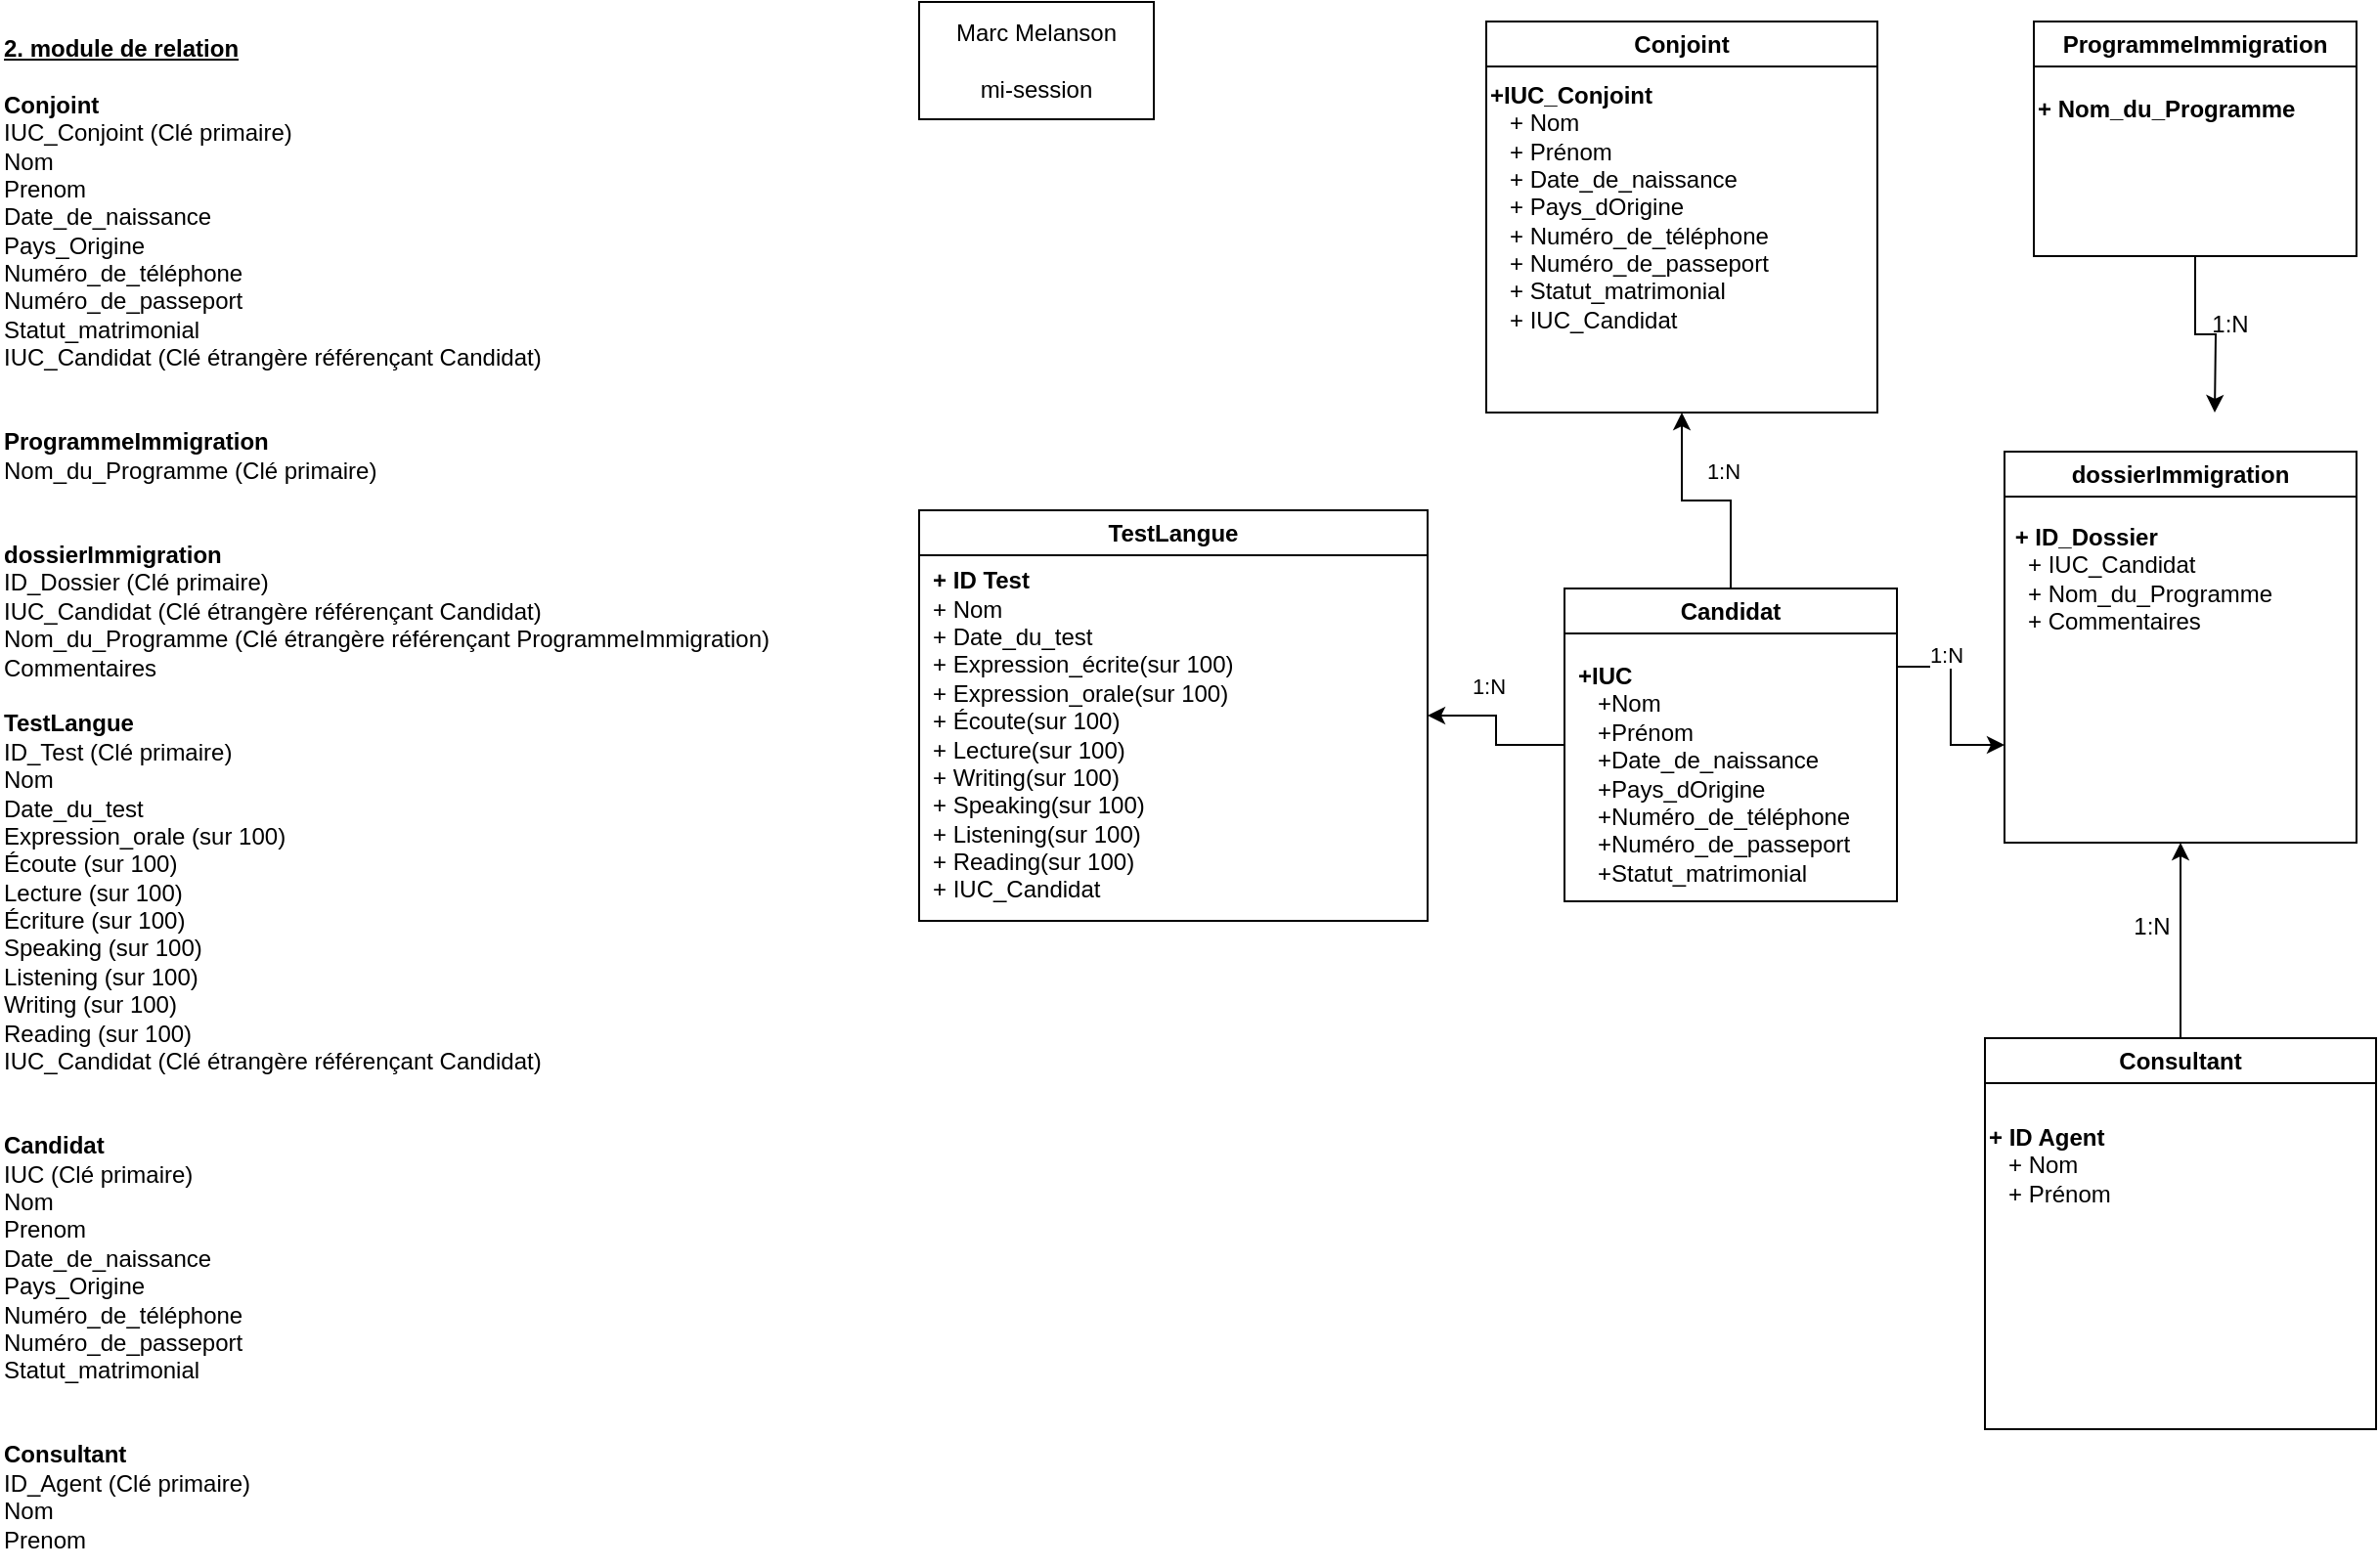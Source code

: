 <mxfile version="23.1.4" type="github">
  <diagram name="Page-1" id="j6gaB9ZwWaKEjjKQ21FU">
    <mxGraphModel dx="1984" dy="654" grid="1" gridSize="10" guides="1" tooltips="1" connect="1" arrows="1" fold="1" page="1" pageScale="1" pageWidth="850" pageHeight="1100" math="0" shadow="0">
      <root>
        <mxCell id="0" />
        <mxCell id="1" parent="0" />
        <mxCell id="Mq75wvSU8-o3wIUoxBFN-47" style="edgeStyle=orthogonalEdgeStyle;rounded=0;orthogonalLoop=1;jettySize=auto;html=1;" edge="1" parent="1" source="Mq75wvSU8-o3wIUoxBFN-12">
          <mxGeometry relative="1" as="geometry">
            <mxPoint x="672.5" y="220" as="targetPoint" />
          </mxGeometry>
        </mxCell>
        <mxCell id="Mq75wvSU8-o3wIUoxBFN-12" value="ProgrammeImmigration" style="swimlane;whiteSpace=wrap;html=1;startSize=23;" vertex="1" parent="1">
          <mxGeometry x="580" y="20" width="165" height="120" as="geometry" />
        </mxCell>
        <mxCell id="Mq75wvSU8-o3wIUoxBFN-13" value="&lt;b&gt;+ Nom_du_Programme&lt;/b&gt;" style="text;html=1;align=left;verticalAlign=middle;resizable=0;points=[];autosize=1;strokeColor=none;fillColor=none;" vertex="1" parent="Mq75wvSU8-o3wIUoxBFN-12">
          <mxGeometry y="30" width="160" height="30" as="geometry" />
        </mxCell>
        <mxCell id="Mq75wvSU8-o3wIUoxBFN-43" style="edgeStyle=orthogonalEdgeStyle;rounded=0;orthogonalLoop=1;jettySize=auto;html=1;exitX=0.5;exitY=0;exitDx=0;exitDy=0;entryX=0.5;entryY=1;entryDx=0;entryDy=0;" edge="1" parent="1" source="Mq75wvSU8-o3wIUoxBFN-17" target="Mq75wvSU8-o3wIUoxBFN-26">
          <mxGeometry relative="1" as="geometry" />
        </mxCell>
        <mxCell id="Mq75wvSU8-o3wIUoxBFN-49" value="1:N" style="edgeLabel;html=1;align=center;verticalAlign=middle;resizable=0;points=[];" vertex="1" connectable="0" parent="Mq75wvSU8-o3wIUoxBFN-43">
          <mxGeometry x="-0.084" y="1" relative="1" as="geometry">
            <mxPoint x="3" y="-16" as="offset" />
          </mxGeometry>
        </mxCell>
        <mxCell id="Mq75wvSU8-o3wIUoxBFN-44" style="edgeStyle=orthogonalEdgeStyle;rounded=0;orthogonalLoop=1;jettySize=auto;html=1;exitX=0;exitY=0.5;exitDx=0;exitDy=0;entryX=1;entryY=0.5;entryDx=0;entryDy=0;" edge="1" parent="1" source="Mq75wvSU8-o3wIUoxBFN-17" target="Mq75wvSU8-o3wIUoxBFN-27">
          <mxGeometry relative="1" as="geometry" />
        </mxCell>
        <mxCell id="Mq75wvSU8-o3wIUoxBFN-50" value="1:N" style="edgeLabel;html=1;align=center;verticalAlign=middle;resizable=0;points=[];" vertex="1" connectable="0" parent="Mq75wvSU8-o3wIUoxBFN-44">
          <mxGeometry x="0.286" y="-1" relative="1" as="geometry">
            <mxPoint y="-14" as="offset" />
          </mxGeometry>
        </mxCell>
        <mxCell id="Mq75wvSU8-o3wIUoxBFN-46" style="edgeStyle=orthogonalEdgeStyle;rounded=0;orthogonalLoop=1;jettySize=auto;html=1;exitX=1;exitY=0.25;exitDx=0;exitDy=0;entryX=0;entryY=0.75;entryDx=0;entryDy=0;" edge="1" parent="1" source="Mq75wvSU8-o3wIUoxBFN-17" target="Mq75wvSU8-o3wIUoxBFN-35">
          <mxGeometry relative="1" as="geometry" />
        </mxCell>
        <mxCell id="Mq75wvSU8-o3wIUoxBFN-51" value="1:N" style="edgeLabel;html=1;align=center;verticalAlign=middle;resizable=0;points=[];" vertex="1" connectable="0" parent="Mq75wvSU8-o3wIUoxBFN-46">
          <mxGeometry x="-0.425" y="4" relative="1" as="geometry">
            <mxPoint x="-7" y="-6" as="offset" />
          </mxGeometry>
        </mxCell>
        <mxCell id="Mq75wvSU8-o3wIUoxBFN-17" value="Candidat" style="swimlane;whiteSpace=wrap;html=1;" vertex="1" parent="1">
          <mxGeometry x="340" y="310" width="170" height="160" as="geometry" />
        </mxCell>
        <mxCell id="Mq75wvSU8-o3wIUoxBFN-25" value="&lt;div&gt;&lt;b&gt;+IUC&lt;/b&gt;&lt;/div&gt;&lt;div&gt;&amp;nbsp; &amp;nbsp;+Nom&lt;/div&gt;&lt;div&gt;&amp;nbsp; &amp;nbsp;+Prénom&lt;/div&gt;&lt;div&gt;&amp;nbsp; &amp;nbsp;+Date_de_naissance&lt;/div&gt;&lt;div&gt;&amp;nbsp; &amp;nbsp;+Pays_dOrigine&lt;/div&gt;&lt;div&gt;&amp;nbsp; &amp;nbsp;+Numéro_de_téléphone&lt;/div&gt;&lt;div&gt;&amp;nbsp; &amp;nbsp;+Numéro_de_passeport&lt;/div&gt;&lt;div&gt;&amp;nbsp; &amp;nbsp;+Statut_matrimonial&lt;/div&gt;" style="text;html=1;align=left;verticalAlign=middle;resizable=0;points=[];autosize=1;strokeColor=none;fillColor=none;" vertex="1" parent="Mq75wvSU8-o3wIUoxBFN-17">
          <mxGeometry x="5" y="30" width="160" height="130" as="geometry" />
        </mxCell>
        <mxCell id="Mq75wvSU8-o3wIUoxBFN-26" value="Conjoint" style="swimlane;whiteSpace=wrap;html=1;" vertex="1" parent="1">
          <mxGeometry x="300" y="20" width="200" height="200" as="geometry" />
        </mxCell>
        <mxCell id="Mq75wvSU8-o3wIUoxBFN-33" value="&lt;div&gt;&lt;b&gt;+IUC_Conjoint&lt;/b&gt;&lt;/div&gt;&lt;div&gt;&amp;nbsp; &amp;nbsp;+ Nom&lt;/div&gt;&lt;div&gt;&amp;nbsp; &amp;nbsp;+ Prénom&lt;/div&gt;&lt;div&gt;&amp;nbsp; &amp;nbsp;+ Date_de_naissance&lt;/div&gt;&lt;div&gt;&amp;nbsp; &amp;nbsp;+ Pays_dOrigine&lt;/div&gt;&lt;div&gt;&amp;nbsp; &amp;nbsp;+ Numéro_de_téléphone&lt;/div&gt;&lt;div&gt;&amp;nbsp; &amp;nbsp;+ Numéro_de_passeport&lt;/div&gt;&lt;div&gt;&amp;nbsp; &amp;nbsp;+ Statut_matrimonial&lt;/div&gt;&lt;div&gt;&amp;nbsp; &amp;nbsp;+ IUC_Candidat&lt;/div&gt;" style="text;html=1;align=left;verticalAlign=middle;resizable=0;points=[];autosize=1;strokeColor=none;fillColor=none;" vertex="1" parent="Mq75wvSU8-o3wIUoxBFN-26">
          <mxGeometry y="25" width="170" height="140" as="geometry" />
        </mxCell>
        <mxCell id="Mq75wvSU8-o3wIUoxBFN-27" value="TestLangue" style="swimlane;whiteSpace=wrap;html=1;" vertex="1" parent="1">
          <mxGeometry x="10" y="270" width="260" height="210" as="geometry" />
        </mxCell>
        <mxCell id="Mq75wvSU8-o3wIUoxBFN-28" value="&lt;div&gt;&amp;nbsp; &amp;nbsp;&lt;b&gt;+ ID Test&lt;/b&gt;&lt;/div&gt;&lt;div&gt;&amp;nbsp; &amp;nbsp;+ Nom&lt;/div&gt;&lt;div&gt;&amp;nbsp; &amp;nbsp;+ Date_du_test&lt;/div&gt;&lt;div&gt;&amp;nbsp; &amp;nbsp;+ Expression_écrite(sur 100)&lt;/div&gt;&lt;div&gt;&amp;nbsp; &amp;nbsp;+ Expression_orale(sur 100)&lt;/div&gt;&lt;div&gt;&amp;nbsp; &amp;nbsp;+ Écoute(sur 100)&lt;/div&gt;&lt;div&gt;&amp;nbsp; &amp;nbsp;+ Lecture(sur 100)&lt;/div&gt;&lt;div&gt;&amp;nbsp; &amp;nbsp;+ Writing(sur 100)&lt;/div&gt;&lt;div&gt;&amp;nbsp; &amp;nbsp;+ Speaking(sur 100)&lt;/div&gt;&lt;div&gt;&amp;nbsp; &amp;nbsp;+ Listening(sur 100)&lt;/div&gt;&lt;div&gt;&amp;nbsp; &amp;nbsp;+ Reading(sur 100)&lt;/div&gt;&lt;div&gt;&amp;nbsp; &amp;nbsp;+ IUC_Candidat&lt;/div&gt;" style="text;html=1;align=left;verticalAlign=middle;resizable=0;points=[];autosize=1;strokeColor=none;fillColor=none;" vertex="1" parent="Mq75wvSU8-o3wIUoxBFN-27">
          <mxGeometry x="-5" y="20" width="190" height="190" as="geometry" />
        </mxCell>
        <mxCell id="Mq75wvSU8-o3wIUoxBFN-48" style="edgeStyle=orthogonalEdgeStyle;rounded=0;orthogonalLoop=1;jettySize=auto;html=1;entryX=0.5;entryY=1;entryDx=0;entryDy=0;" edge="1" parent="1" source="Mq75wvSU8-o3wIUoxBFN-29" target="Mq75wvSU8-o3wIUoxBFN-35">
          <mxGeometry relative="1" as="geometry" />
        </mxCell>
        <mxCell id="Mq75wvSU8-o3wIUoxBFN-29" value="Consultant" style="swimlane;whiteSpace=wrap;html=1;" vertex="1" parent="1">
          <mxGeometry x="555" y="540" width="200" height="200" as="geometry" />
        </mxCell>
        <mxCell id="Mq75wvSU8-o3wIUoxBFN-30" value="&lt;div&gt;&lt;b&gt;+ ID Agent&lt;/b&gt;&lt;/div&gt;&lt;div&gt;&amp;nbsp; &amp;nbsp;+ Nom&lt;/div&gt;&lt;div&gt;&amp;nbsp; &amp;nbsp;+ Prénom&lt;/div&gt;" style="text;html=1;align=left;verticalAlign=middle;resizable=0;points=[];autosize=1;strokeColor=none;fillColor=none;" vertex="1" parent="Mq75wvSU8-o3wIUoxBFN-29">
          <mxGeometry y="35" width="90" height="60" as="geometry" />
        </mxCell>
        <mxCell id="Mq75wvSU8-o3wIUoxBFN-35" value=" dossierImmigration" style="swimlane;whiteSpace=wrap;html=1;" vertex="1" parent="1">
          <mxGeometry x="565" y="240" width="180" height="200" as="geometry" />
        </mxCell>
        <mxCell id="Mq75wvSU8-o3wIUoxBFN-36" value="&lt;div&gt;&amp;nbsp;&lt;b&gt;+ ID_Dossier&amp;nbsp;&lt;/b&gt;&lt;/div&gt;&lt;div&gt;&amp;nbsp; &amp;nbsp;+ IUC_Candidat&amp;nbsp;&lt;/div&gt;&lt;div&gt;&amp;nbsp; &amp;nbsp;+ Nom_du_Programme&amp;nbsp;&lt;/div&gt;&lt;div&gt;&amp;nbsp; &amp;nbsp;+ Commentaires&lt;/div&gt;" style="text;html=1;align=left;verticalAlign=middle;resizable=0;points=[];autosize=1;strokeColor=none;fillColor=none;" vertex="1" parent="Mq75wvSU8-o3wIUoxBFN-35">
          <mxGeometry y="30" width="160" height="70" as="geometry" />
        </mxCell>
        <mxCell id="Mq75wvSU8-o3wIUoxBFN-52" value="1:N" style="text;html=1;align=center;verticalAlign=middle;resizable=0;points=[];autosize=1;strokeColor=none;fillColor=none;" vertex="1" parent="1">
          <mxGeometry x="660" y="160" width="40" height="30" as="geometry" />
        </mxCell>
        <mxCell id="Mq75wvSU8-o3wIUoxBFN-54" value="Marc Melanson&lt;br&gt;&lt;br&gt;mi-session" style="rounded=0;whiteSpace=wrap;html=1;" vertex="1" parent="1">
          <mxGeometry x="10" y="10" width="120" height="60" as="geometry" />
        </mxCell>
        <mxCell id="Mq75wvSU8-o3wIUoxBFN-57" value="1:N" style="text;html=1;align=center;verticalAlign=middle;resizable=0;points=[];autosize=1;strokeColor=none;fillColor=none;" vertex="1" parent="1">
          <mxGeometry x="620" y="468" width="40" height="30" as="geometry" />
        </mxCell>
        <mxCell id="Mq75wvSU8-o3wIUoxBFN-59" value="&lt;div&gt;&lt;b style=&quot;background-color: initial;&quot;&gt;&lt;u&gt;2. module de relation&lt;/u&gt;&lt;/b&gt;&lt;br&gt;&lt;/div&gt;&lt;div&gt;&lt;br&gt;&lt;/div&gt;&lt;div&gt;&lt;b&gt;Conjoint&lt;/b&gt;&lt;/div&gt;&lt;div&gt;IUC_Conjoint (Clé primaire)&lt;/div&gt;&lt;div&gt;Nom&lt;/div&gt;&lt;div&gt;Prenom&lt;/div&gt;&lt;div&gt;Date_de_naissance&lt;/div&gt;&lt;div&gt;Pays_Origine&lt;/div&gt;&lt;div&gt;Numéro_de_téléphone&lt;/div&gt;&lt;div&gt;Numéro_de_passeport&lt;/div&gt;&lt;div&gt;Statut_matrimonial&lt;/div&gt;&lt;div&gt;IUC_Candidat (Clé étrangère référençant Candidat)&lt;/div&gt;&lt;div&gt;&lt;br&gt;&lt;/div&gt;&lt;div&gt;&lt;br&gt;&lt;/div&gt;&lt;div&gt;&lt;b&gt;ProgrammeImmigration&lt;/b&gt;&lt;/div&gt;&lt;div&gt;Nom_du_Programme (Clé primaire)&lt;/div&gt;&lt;div&gt;&lt;br&gt;&lt;/div&gt;&lt;div&gt;&lt;br&gt;&lt;/div&gt;&lt;div&gt;&lt;b&gt;dossierImmigration&lt;/b&gt;&lt;/div&gt;&lt;div&gt;ID_Dossier (Clé primaire)&lt;/div&gt;&lt;div&gt;IUC_Candidat (Clé étrangère référençant Candidat)&lt;/div&gt;&lt;div&gt;Nom_du_Programme (Clé étrangère référençant ProgrammeImmigration)&lt;/div&gt;&lt;div&gt;Commentaires&lt;/div&gt;&lt;div&gt;&lt;br&gt;&lt;/div&gt;&lt;div&gt;&lt;b&gt;TestLangue&lt;/b&gt;&lt;/div&gt;&lt;div&gt;ID_Test (Clé primaire)&lt;/div&gt;&lt;div&gt;Nom&lt;/div&gt;&lt;div&gt;Date_du_test&lt;/div&gt;&lt;div&gt;Expression_orale (sur 100)&lt;/div&gt;&lt;div&gt;Écoute (sur 100)&lt;/div&gt;&lt;div&gt;Lecture (sur 100)&lt;/div&gt;&lt;div&gt;Écriture (sur 100)&lt;/div&gt;&lt;div&gt;Speaking (sur 100)&lt;/div&gt;&lt;div&gt;Listening (sur 100)&lt;/div&gt;&lt;div&gt;Writing (sur 100)&lt;/div&gt;&lt;div&gt;Reading (sur 100)&lt;/div&gt;&lt;div&gt;IUC_Candidat (Clé étrangère référençant Candidat)&lt;/div&gt;&lt;div&gt;&lt;br&gt;&lt;/div&gt;&lt;div&gt;&lt;br&gt;&lt;/div&gt;&lt;div&gt;&lt;b&gt;Candidat&lt;/b&gt;&lt;/div&gt;&lt;div&gt;IUC (Clé primaire)&lt;/div&gt;&lt;div&gt;Nom&lt;/div&gt;&lt;div&gt;Prenom&lt;/div&gt;&lt;div&gt;Date_de_naissance&lt;/div&gt;&lt;div&gt;Pays_Origine&lt;/div&gt;&lt;div&gt;Numéro_de_téléphone&lt;/div&gt;&lt;div&gt;Numéro_de_passeport&lt;/div&gt;&lt;div&gt;Statut_matrimonial&lt;/div&gt;&lt;div&gt;&lt;br&gt;&lt;/div&gt;&lt;div&gt;&lt;b&gt;&lt;br&gt;&lt;/b&gt;&lt;/div&gt;&lt;div&gt;&lt;b&gt;Consultant&lt;/b&gt;&lt;/div&gt;&lt;div&gt;ID_Agent (Clé primaire)&lt;/div&gt;&lt;div&gt;Nom&lt;/div&gt;&lt;div&gt;Prenom&lt;/div&gt;" style="text;html=1;align=left;verticalAlign=middle;resizable=0;points=[];autosize=1;strokeColor=none;fillColor=none;" vertex="1" parent="1">
          <mxGeometry x="-460" y="20" width="410" height="790" as="geometry" />
        </mxCell>
      </root>
    </mxGraphModel>
  </diagram>
</mxfile>

